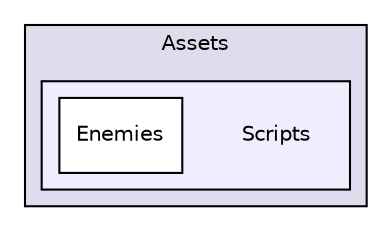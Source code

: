 digraph "Hungover/Assets/Scripts" {
  compound=true
  node [ fontsize="10", fontname="Helvetica"];
  edge [ labelfontsize="10", labelfontname="Helvetica"];
  subgraph clusterdir_59585c5070883ae41b03f9c7bfdbd723 {
    graph [ bgcolor="#ddddee", pencolor="black", label="Assets" fontname="Helvetica", fontsize="10", URL="dir_59585c5070883ae41b03f9c7bfdbd723.html"]
  subgraph clusterdir_60bf122dafe45b4fe320899b61bf6946 {
    graph [ bgcolor="#eeeeff", pencolor="black", label="" URL="dir_60bf122dafe45b4fe320899b61bf6946.html"];
    dir_60bf122dafe45b4fe320899b61bf6946 [shape=plaintext label="Scripts"];
    dir_96c7af70ec652d407367ede098a0da42 [shape=box label="Enemies" color="black" fillcolor="white" style="filled" URL="dir_96c7af70ec652d407367ede098a0da42.html"];
  }
  }
}
